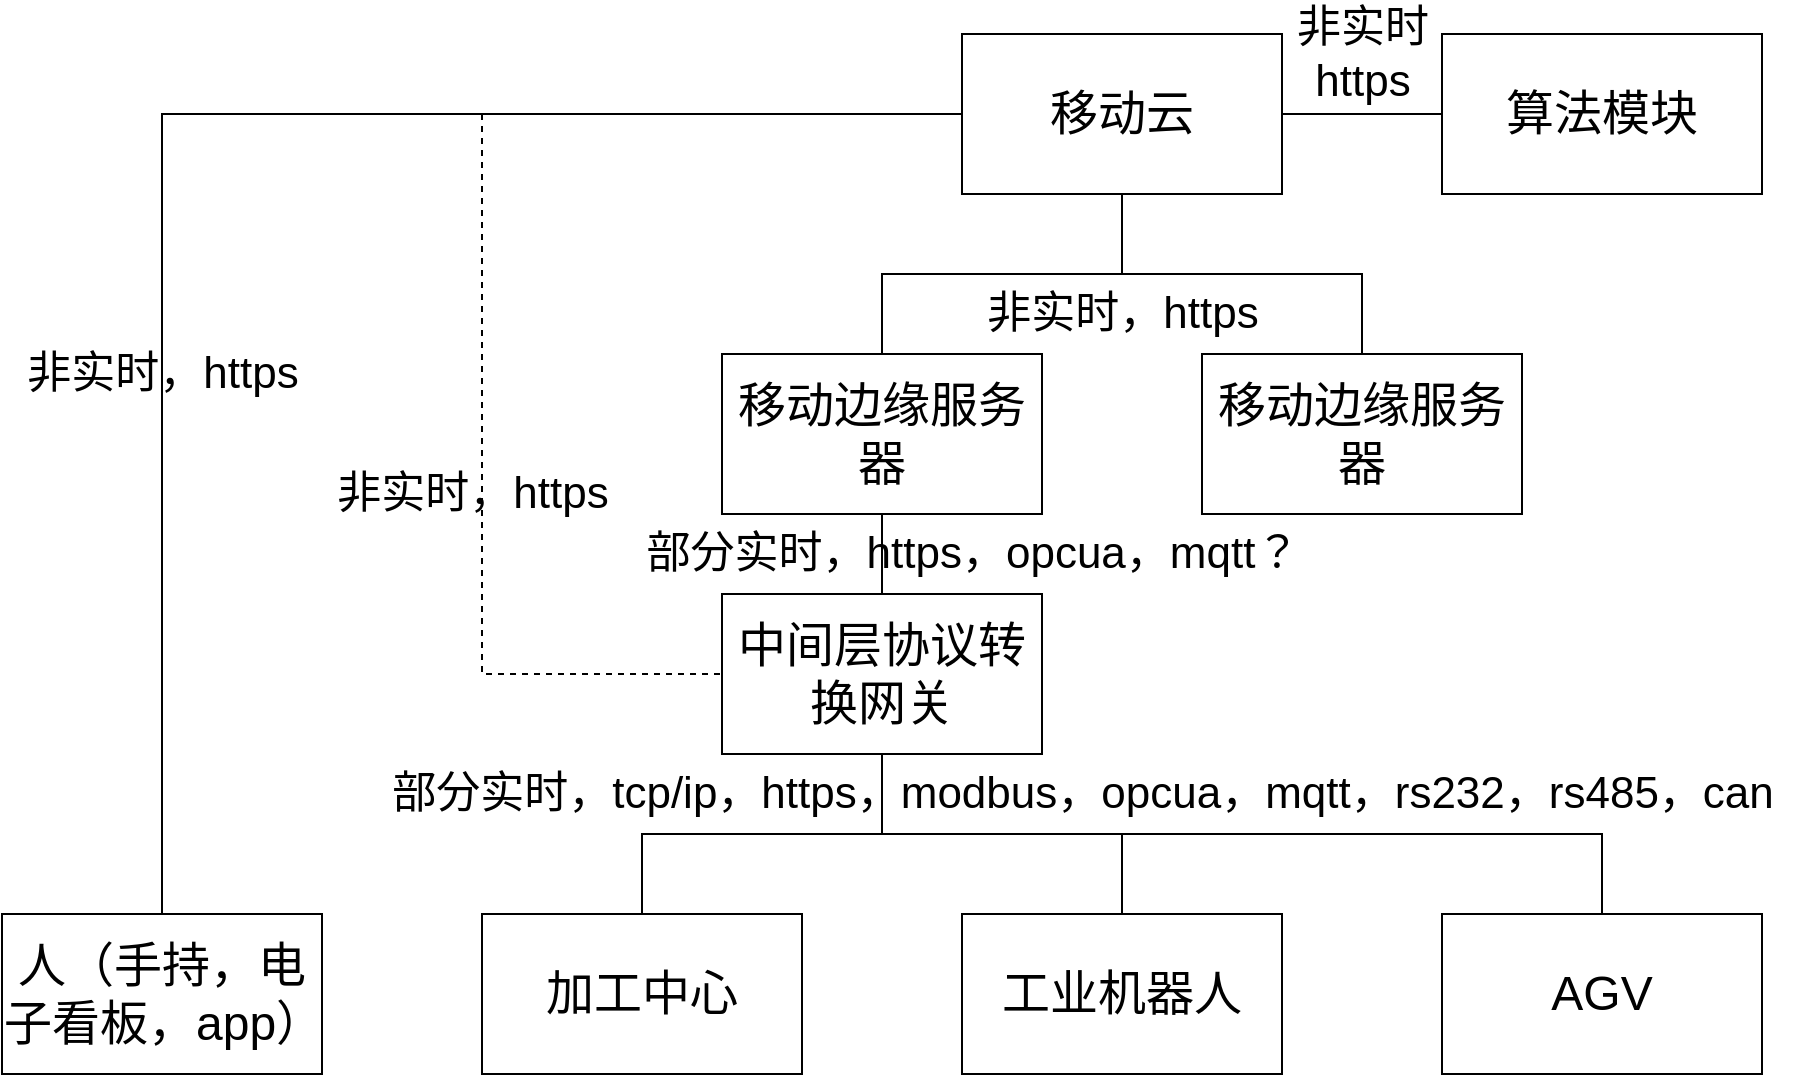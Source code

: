 <mxfile version="13.6.5" type="device"><diagram id="GVA83EMpls-OUBcufHux" name="Page-1"><mxGraphModel dx="2249" dy="713" grid="1" gridSize="10" guides="1" tooltips="1" connect="1" arrows="1" fold="1" page="1" pageScale="1" pageWidth="827" pageHeight="1169" math="0" shadow="0"><root><mxCell id="0"/><mxCell id="1" parent="0"/><mxCell id="zMqIVuVRO1Ityb3-45_J-1" value="&lt;font style=&quot;font-size: 24px&quot;&gt;移动云&lt;/font&gt;" style="rounded=0;whiteSpace=wrap;html=1;" parent="1" vertex="1"><mxGeometry x="-170" y="65" width="160" height="80" as="geometry"/></mxCell><mxCell id="zMqIVuVRO1Ityb3-45_J-4" value="&lt;font style=&quot;font-size: 24px&quot;&gt;移动边缘服务器&lt;/font&gt;" style="rounded=0;whiteSpace=wrap;html=1;" parent="1" vertex="1"><mxGeometry x="-290" y="225" width="160" height="80" as="geometry"/></mxCell><mxCell id="zMqIVuVRO1Ityb3-45_J-5" value="&lt;font style=&quot;font-size: 24px&quot;&gt;移动边缘服务器&lt;/font&gt;" style="rounded=0;whiteSpace=wrap;html=1;" parent="1" vertex="1"><mxGeometry x="-50" y="225" width="160" height="80" as="geometry"/></mxCell><mxCell id="zMqIVuVRO1Ityb3-45_J-6" value="&lt;font style=&quot;font-size: 24px&quot;&gt;算法模块&lt;/font&gt;" style="rounded=0;whiteSpace=wrap;html=1;" parent="1" vertex="1"><mxGeometry x="70" y="65" width="160" height="80" as="geometry"/></mxCell><mxCell id="zMqIVuVRO1Ityb3-45_J-7" value="" style="endArrow=none;html=1;entryX=0;entryY=0.5;entryDx=0;entryDy=0;exitX=1;exitY=0.5;exitDx=0;exitDy=0;" parent="1" source="zMqIVuVRO1Ityb3-45_J-1" target="zMqIVuVRO1Ityb3-45_J-6" edge="1"><mxGeometry width="50" height="50" relative="1" as="geometry"><mxPoint x="-10" y="135" as="sourcePoint"/><mxPoint x="40" y="85" as="targetPoint"/></mxGeometry></mxCell><mxCell id="zMqIVuVRO1Ityb3-45_J-8" value="" style="endArrow=none;html=1;entryX=0.5;entryY=0;entryDx=0;entryDy=0;exitX=0.5;exitY=1;exitDx=0;exitDy=0;rounded=0;" parent="1" source="zMqIVuVRO1Ityb3-45_J-1" target="zMqIVuVRO1Ityb3-45_J-4" edge="1"><mxGeometry width="50" height="50" relative="1" as="geometry"><mxPoint y="115" as="sourcePoint"/><mxPoint x="40" y="115" as="targetPoint"/><Array as="points"><mxPoint x="-90" y="185"/><mxPoint x="-210" y="185"/></Array></mxGeometry></mxCell><mxCell id="zMqIVuVRO1Ityb3-45_J-9" value="" style="endArrow=none;html=1;entryX=0.5;entryY=0;entryDx=0;entryDy=0;exitX=0.5;exitY=1;exitDx=0;exitDy=0;rounded=0;" parent="1" source="zMqIVuVRO1Ityb3-45_J-1" target="zMqIVuVRO1Ityb3-45_J-5" edge="1"><mxGeometry width="50" height="50" relative="1" as="geometry"><mxPoint x="-80" y="155" as="sourcePoint"/><mxPoint x="-200" y="235" as="targetPoint"/><Array as="points"><mxPoint x="-90" y="185"/><mxPoint x="30" y="185"/></Array></mxGeometry></mxCell><mxCell id="zMqIVuVRO1Ityb3-45_J-10" value="&lt;span style=&quot;font-size: 24px&quot;&gt;中间层协议转换网关&lt;/span&gt;" style="rounded=0;whiteSpace=wrap;html=1;" parent="1" vertex="1"><mxGeometry x="-290" y="345" width="160" height="80" as="geometry"/></mxCell><mxCell id="zMqIVuVRO1Ityb3-45_J-11" value="" style="endArrow=none;html=1;entryX=0.5;entryY=0;entryDx=0;entryDy=0;rounded=0;" parent="1" target="zMqIVuVRO1Ityb3-45_J-10" edge="1"><mxGeometry width="50" height="50" relative="1" as="geometry"><mxPoint x="-210" y="305" as="sourcePoint"/><mxPoint x="-200" y="235" as="targetPoint"/><Array as="points"><mxPoint x="-210" y="325"/></Array></mxGeometry></mxCell><mxCell id="zMqIVuVRO1Ityb3-45_J-12" value="&lt;font style=&quot;font-size: 24px&quot;&gt;加工中心&lt;/font&gt;" style="rounded=0;whiteSpace=wrap;html=1;" parent="1" vertex="1"><mxGeometry x="-410" y="505" width="160" height="80" as="geometry"/></mxCell><mxCell id="zMqIVuVRO1Ityb3-45_J-13" value="&lt;span style=&quot;font-size: 24px&quot;&gt;工业机器人&lt;/span&gt;" style="rounded=0;whiteSpace=wrap;html=1;" parent="1" vertex="1"><mxGeometry x="-170" y="505" width="160" height="80" as="geometry"/></mxCell><mxCell id="zMqIVuVRO1Ityb3-45_J-14" value="" style="endArrow=none;html=1;entryX=0.5;entryY=0;entryDx=0;entryDy=0;exitX=0.5;exitY=1;exitDx=0;exitDy=0;rounded=0;" parent="1" edge="1"><mxGeometry width="50" height="50" relative="1" as="geometry"><mxPoint x="-210" y="425" as="sourcePoint"/><mxPoint x="-330" y="505" as="targetPoint"/><Array as="points"><mxPoint x="-210" y="465"/><mxPoint x="-330" y="465"/></Array></mxGeometry></mxCell><mxCell id="zMqIVuVRO1Ityb3-45_J-15" value="" style="endArrow=none;html=1;entryX=0.5;entryY=0;entryDx=0;entryDy=0;exitX=0.5;exitY=1;exitDx=0;exitDy=0;rounded=0;" parent="1" edge="1"><mxGeometry width="50" height="50" relative="1" as="geometry"><mxPoint x="-210" y="425" as="sourcePoint"/><mxPoint x="-90" y="505" as="targetPoint"/><Array as="points"><mxPoint x="-210" y="465"/><mxPoint x="-90" y="465"/></Array></mxGeometry></mxCell><mxCell id="zMqIVuVRO1Ityb3-45_J-16" value="&lt;font style=&quot;font-size: 22px&quot;&gt;非实时，https&lt;/font&gt;" style="text;html=1;align=center;verticalAlign=middle;resizable=0;points=[];autosize=1;strokeWidth=5;" parent="1" vertex="1"><mxGeometry x="-165" y="195" width="150" height="20" as="geometry"/></mxCell><mxCell id="zMqIVuVRO1Ityb3-45_J-18" value="&lt;font style=&quot;font-size: 22px&quot;&gt;部分实时，https，opcua，mqtt？&lt;/font&gt;" style="text;html=1;align=center;verticalAlign=middle;resizable=0;points=[];autosize=1;strokeWidth=5;" parent="1" vertex="1"><mxGeometry x="-335" y="315" width="340" height="20" as="geometry"/></mxCell><mxCell id="zMqIVuVRO1Ityb3-45_J-19" value="&lt;font style=&quot;font-size: 22px&quot;&gt;部分实时，tcp/ip，https，modbus，opcua，mqtt，rs232，rs485，can&lt;/font&gt;" style="text;html=1;align=center;verticalAlign=middle;resizable=0;points=[];autosize=1;strokeWidth=5;" parent="1" vertex="1"><mxGeometry x="-465" y="435" width="710" height="20" as="geometry"/></mxCell><mxCell id="zMqIVuVRO1Ityb3-45_J-20" value="&lt;font style=&quot;font-size: 22px&quot;&gt;非实时&lt;br&gt;https&lt;/font&gt;" style="text;html=1;align=center;verticalAlign=middle;resizable=0;points=[];autosize=1;strokeWidth=5;" parent="1" vertex="1"><mxGeometry x="-10" y="55" width="80" height="40" as="geometry"/></mxCell><mxCell id="zMqIVuVRO1Ityb3-45_J-21" value="" style="endArrow=none;html=1;exitX=0;exitY=0.5;exitDx=0;exitDy=0;rounded=0;entryX=0;entryY=0.5;entryDx=0;entryDy=0;dashed=1;" parent="1" source="zMqIVuVRO1Ityb3-45_J-1" target="zMqIVuVRO1Ityb3-45_J-10" edge="1"><mxGeometry width="50" height="50" relative="1" as="geometry"><mxPoint x="-290" y="105" as="sourcePoint"/><mxPoint x="-410" y="385" as="targetPoint"/><Array as="points"><mxPoint x="-290" y="105"/><mxPoint x="-410" y="105"/><mxPoint x="-410" y="385"/></Array></mxGeometry></mxCell><mxCell id="qyfq1fwTuc9a2xCdcYje-1" value="&lt;font style=&quot;font-size: 24px&quot;&gt;人（手持，电子看板，app）&lt;/font&gt;" style="rounded=0;whiteSpace=wrap;html=1;" parent="1" vertex="1"><mxGeometry x="-650" y="505" width="160" height="80" as="geometry"/></mxCell><mxCell id="qyfq1fwTuc9a2xCdcYje-2" value="" style="endArrow=none;html=1;rounded=0;entryX=0.5;entryY=0;entryDx=0;entryDy=0;" parent="1" target="qyfq1fwTuc9a2xCdcYje-1" edge="1"><mxGeometry width="50" height="50" relative="1" as="geometry"><mxPoint x="-170" y="105" as="sourcePoint"/><mxPoint x="-263" y="385" as="targetPoint"/><Array as="points"><mxPoint x="-263" y="105"/><mxPoint x="-570" y="105"/></Array></mxGeometry></mxCell><mxCell id="qyfq1fwTuc9a2xCdcYje-3" value="&lt;font style=&quot;font-size: 22px&quot;&gt;非实时，https&lt;/font&gt;" style="text;html=1;align=center;verticalAlign=middle;resizable=0;points=[];autosize=1;strokeWidth=5;" parent="1" vertex="1"><mxGeometry x="-645" y="225" width="150" height="20" as="geometry"/></mxCell><mxCell id="qyfq1fwTuc9a2xCdcYje-4" value="&lt;span style=&quot;font-size: 24px&quot;&gt;AGV&lt;/span&gt;" style="rounded=0;whiteSpace=wrap;html=1;" parent="1" vertex="1"><mxGeometry x="70" y="505" width="160" height="80" as="geometry"/></mxCell><mxCell id="qyfq1fwTuc9a2xCdcYje-5" value="&lt;font style=&quot;font-size: 22px&quot;&gt;非实时，https&lt;/font&gt;" style="text;html=1;align=center;verticalAlign=middle;resizable=0;points=[];autosize=1;strokeWidth=5;" parent="1" vertex="1"><mxGeometry x="-490" y="285" width="150" height="20" as="geometry"/></mxCell><mxCell id="qyfq1fwTuc9a2xCdcYje-6" value="" style="endArrow=none;html=1;entryX=0.5;entryY=0;entryDx=0;entryDy=0;exitX=0.5;exitY=1;exitDx=0;exitDy=0;rounded=0;" parent="1" source="zMqIVuVRO1Ityb3-45_J-10" edge="1"><mxGeometry width="50" height="50" relative="1" as="geometry"><mxPoint x="30" y="425" as="sourcePoint"/><mxPoint x="150" y="505" as="targetPoint"/><Array as="points"><mxPoint x="-210" y="465"/><mxPoint x="150" y="465"/></Array></mxGeometry></mxCell></root></mxGraphModel></diagram></mxfile>